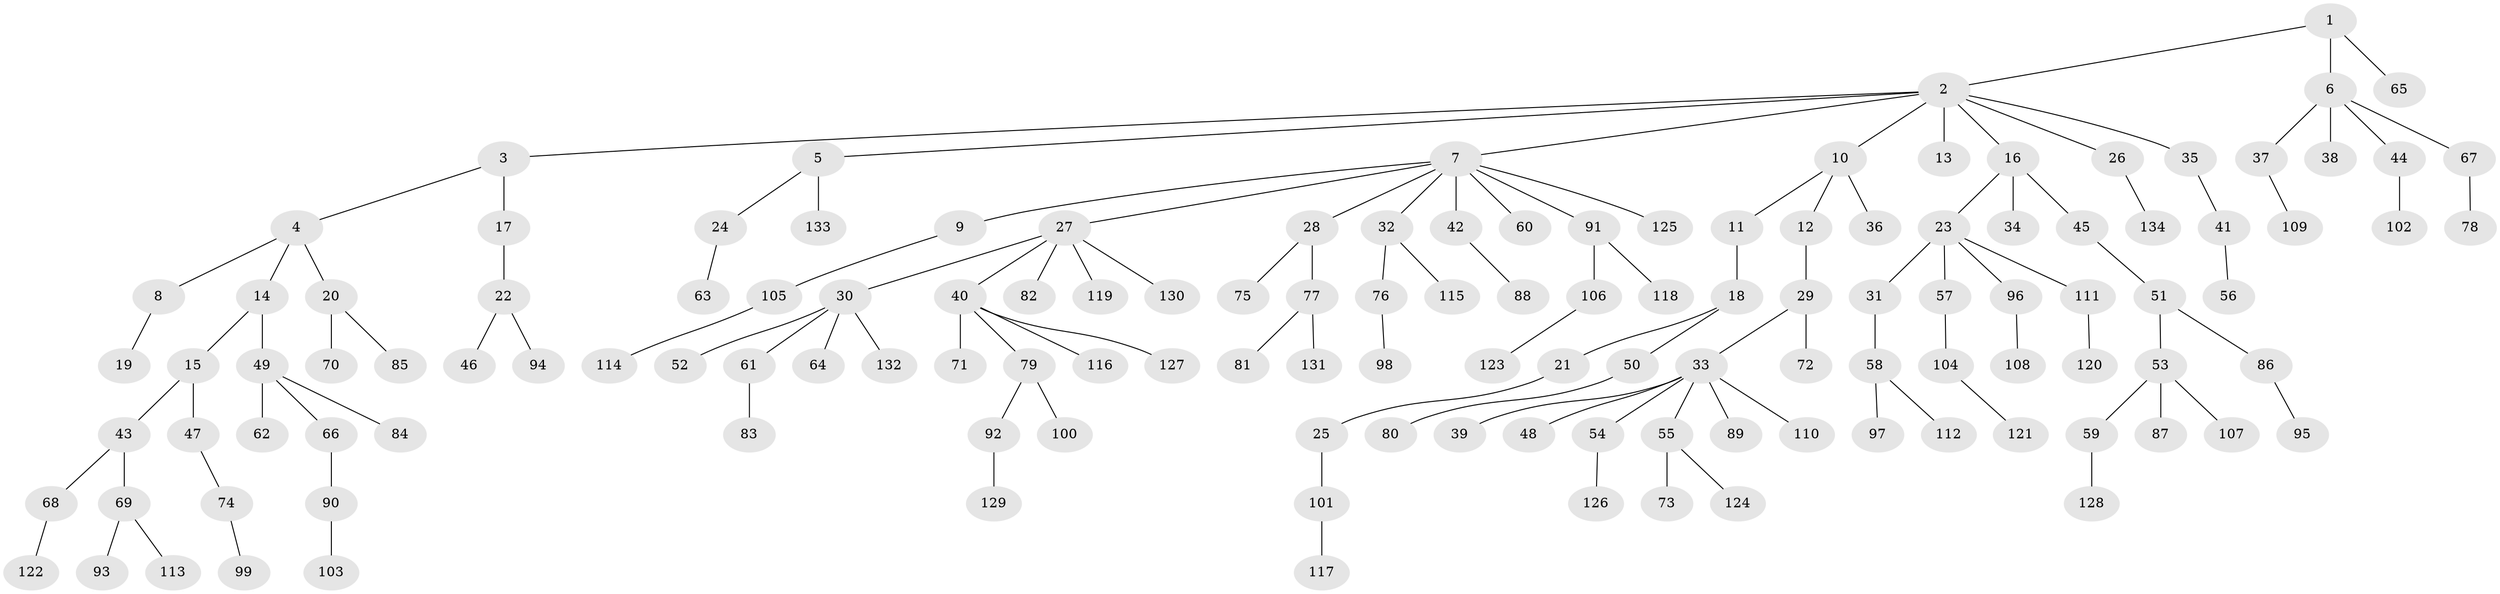 // Generated by graph-tools (version 1.1) at 2025/36/03/09/25 02:36:56]
// undirected, 134 vertices, 133 edges
graph export_dot {
graph [start="1"]
  node [color=gray90,style=filled];
  1;
  2;
  3;
  4;
  5;
  6;
  7;
  8;
  9;
  10;
  11;
  12;
  13;
  14;
  15;
  16;
  17;
  18;
  19;
  20;
  21;
  22;
  23;
  24;
  25;
  26;
  27;
  28;
  29;
  30;
  31;
  32;
  33;
  34;
  35;
  36;
  37;
  38;
  39;
  40;
  41;
  42;
  43;
  44;
  45;
  46;
  47;
  48;
  49;
  50;
  51;
  52;
  53;
  54;
  55;
  56;
  57;
  58;
  59;
  60;
  61;
  62;
  63;
  64;
  65;
  66;
  67;
  68;
  69;
  70;
  71;
  72;
  73;
  74;
  75;
  76;
  77;
  78;
  79;
  80;
  81;
  82;
  83;
  84;
  85;
  86;
  87;
  88;
  89;
  90;
  91;
  92;
  93;
  94;
  95;
  96;
  97;
  98;
  99;
  100;
  101;
  102;
  103;
  104;
  105;
  106;
  107;
  108;
  109;
  110;
  111;
  112;
  113;
  114;
  115;
  116;
  117;
  118;
  119;
  120;
  121;
  122;
  123;
  124;
  125;
  126;
  127;
  128;
  129;
  130;
  131;
  132;
  133;
  134;
  1 -- 2;
  1 -- 6;
  1 -- 65;
  2 -- 3;
  2 -- 5;
  2 -- 7;
  2 -- 10;
  2 -- 13;
  2 -- 16;
  2 -- 26;
  2 -- 35;
  3 -- 4;
  3 -- 17;
  4 -- 8;
  4 -- 14;
  4 -- 20;
  5 -- 24;
  5 -- 133;
  6 -- 37;
  6 -- 38;
  6 -- 44;
  6 -- 67;
  7 -- 9;
  7 -- 27;
  7 -- 28;
  7 -- 32;
  7 -- 42;
  7 -- 60;
  7 -- 91;
  7 -- 125;
  8 -- 19;
  9 -- 105;
  10 -- 11;
  10 -- 12;
  10 -- 36;
  11 -- 18;
  12 -- 29;
  14 -- 15;
  14 -- 49;
  15 -- 43;
  15 -- 47;
  16 -- 23;
  16 -- 34;
  16 -- 45;
  17 -- 22;
  18 -- 21;
  18 -- 50;
  20 -- 70;
  20 -- 85;
  21 -- 25;
  22 -- 46;
  22 -- 94;
  23 -- 31;
  23 -- 57;
  23 -- 96;
  23 -- 111;
  24 -- 63;
  25 -- 101;
  26 -- 134;
  27 -- 30;
  27 -- 40;
  27 -- 82;
  27 -- 119;
  27 -- 130;
  28 -- 75;
  28 -- 77;
  29 -- 33;
  29 -- 72;
  30 -- 52;
  30 -- 61;
  30 -- 64;
  30 -- 132;
  31 -- 58;
  32 -- 76;
  32 -- 115;
  33 -- 39;
  33 -- 48;
  33 -- 54;
  33 -- 55;
  33 -- 89;
  33 -- 110;
  35 -- 41;
  37 -- 109;
  40 -- 71;
  40 -- 79;
  40 -- 116;
  40 -- 127;
  41 -- 56;
  42 -- 88;
  43 -- 68;
  43 -- 69;
  44 -- 102;
  45 -- 51;
  47 -- 74;
  49 -- 62;
  49 -- 66;
  49 -- 84;
  50 -- 80;
  51 -- 53;
  51 -- 86;
  53 -- 59;
  53 -- 87;
  53 -- 107;
  54 -- 126;
  55 -- 73;
  55 -- 124;
  57 -- 104;
  58 -- 97;
  58 -- 112;
  59 -- 128;
  61 -- 83;
  66 -- 90;
  67 -- 78;
  68 -- 122;
  69 -- 93;
  69 -- 113;
  74 -- 99;
  76 -- 98;
  77 -- 81;
  77 -- 131;
  79 -- 92;
  79 -- 100;
  86 -- 95;
  90 -- 103;
  91 -- 106;
  91 -- 118;
  92 -- 129;
  96 -- 108;
  101 -- 117;
  104 -- 121;
  105 -- 114;
  106 -- 123;
  111 -- 120;
}
